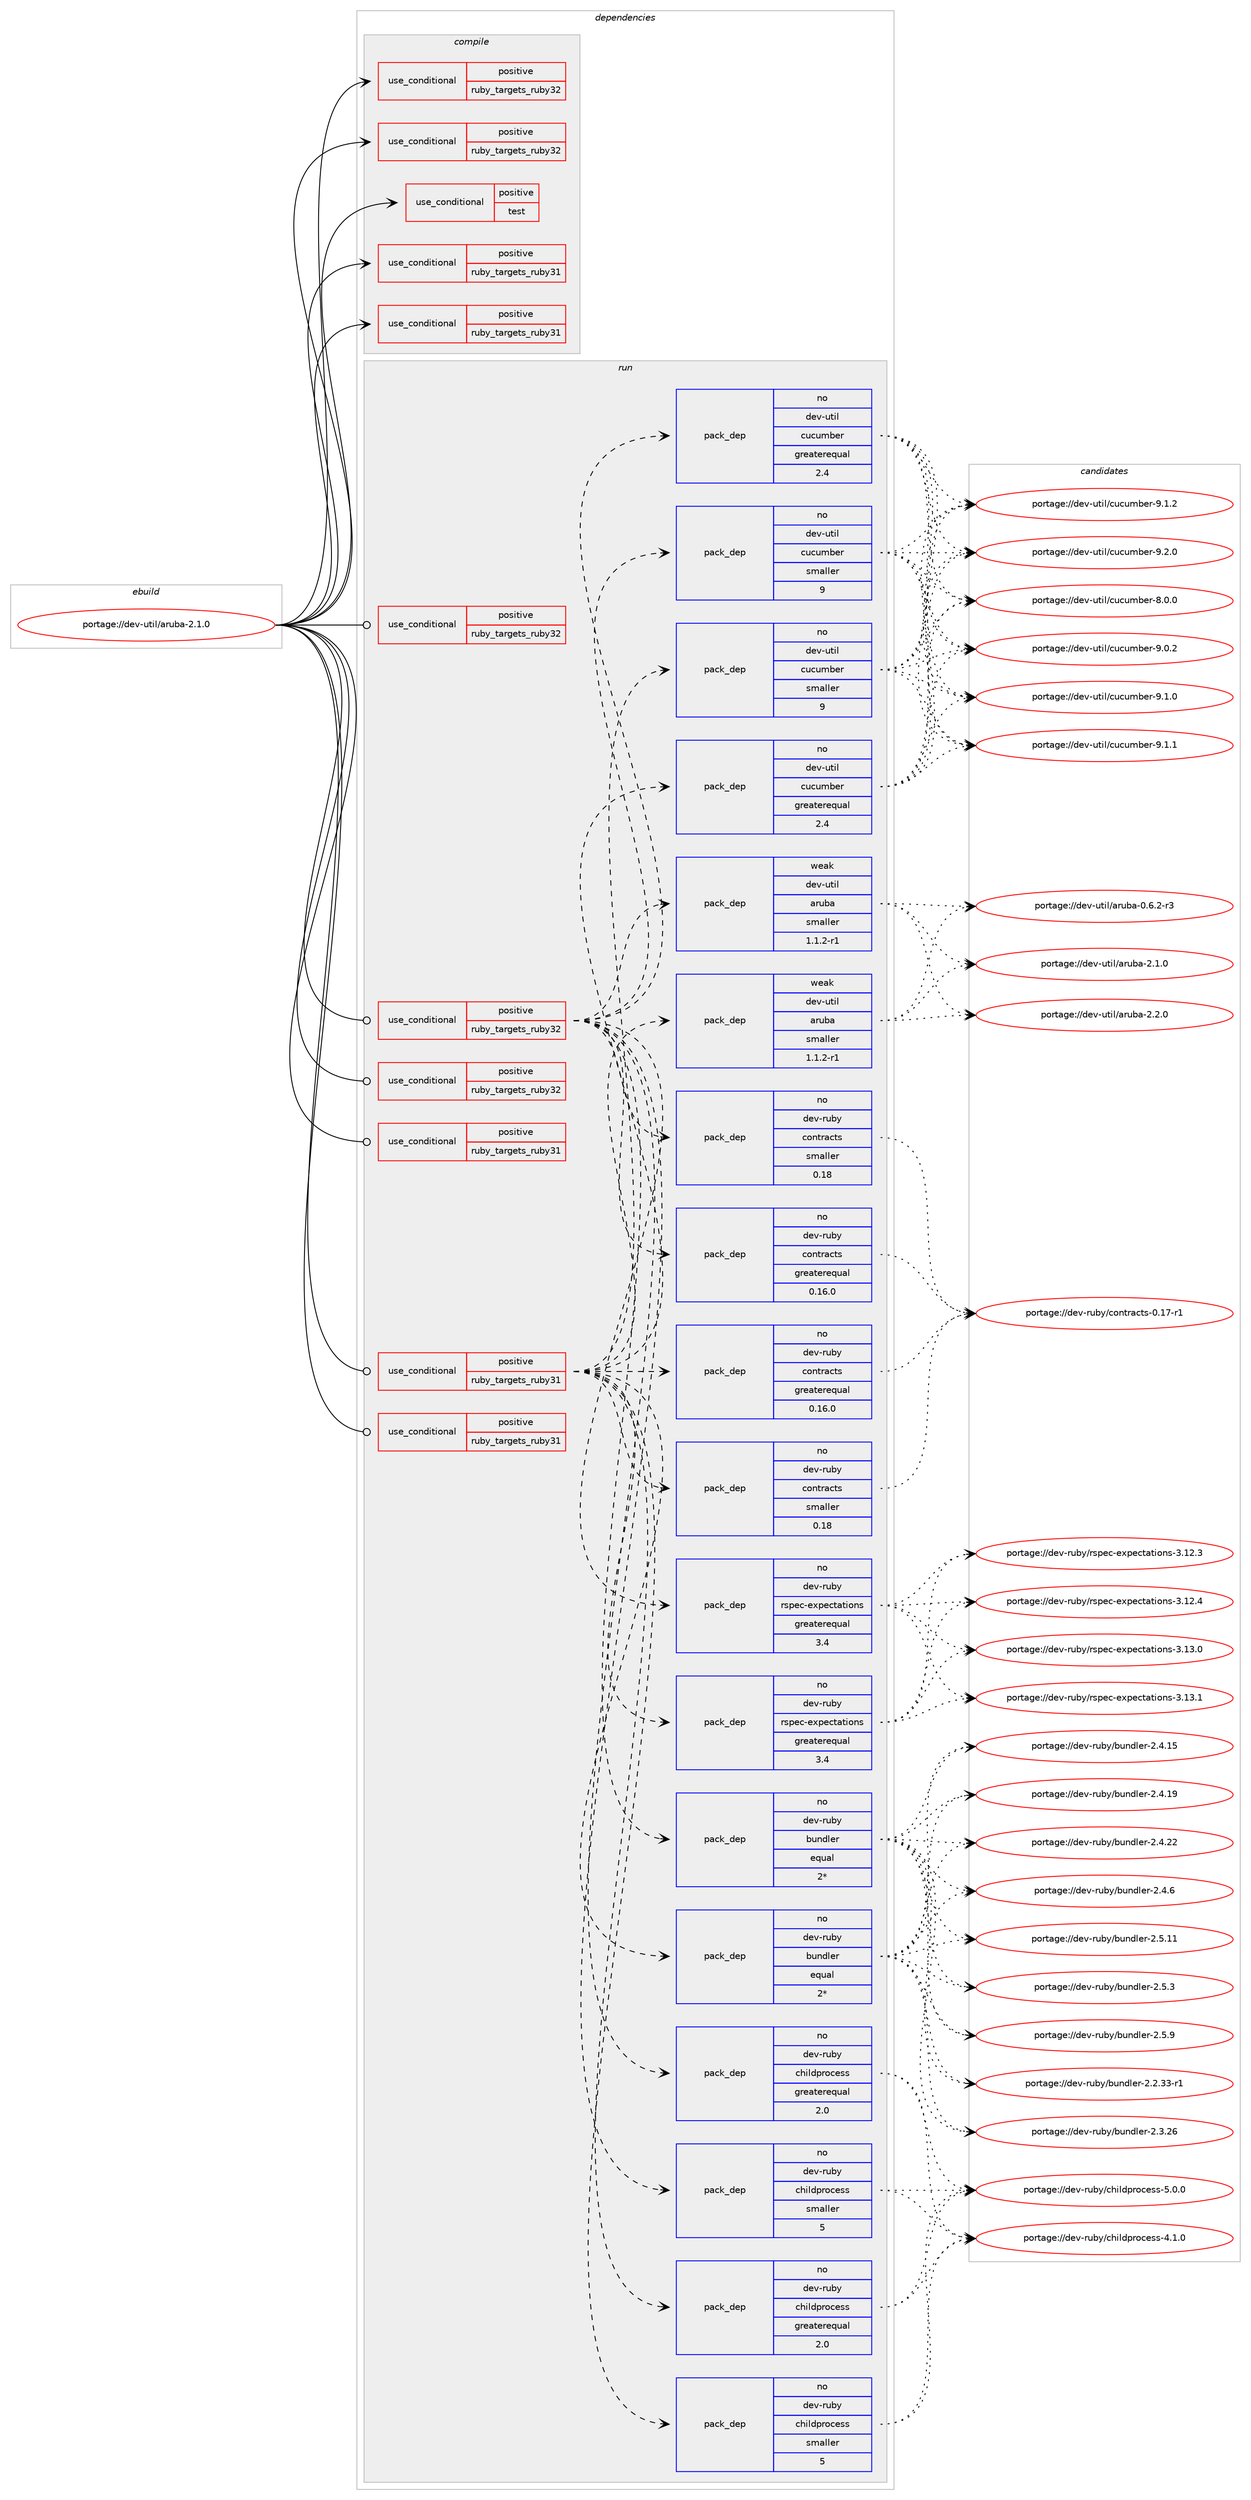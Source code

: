 digraph prolog {

# *************
# Graph options
# *************

newrank=true;
concentrate=true;
compound=true;
graph [rankdir=LR,fontname=Helvetica,fontsize=10,ranksep=1.5];#, ranksep=2.5, nodesep=0.2];
edge  [arrowhead=vee];
node  [fontname=Helvetica,fontsize=10];

# **********
# The ebuild
# **********

subgraph cluster_leftcol {
color=gray;
rank=same;
label=<<i>ebuild</i>>;
id [label="portage://dev-util/aruba-2.1.0", color=red, width=4, href="../dev-util/aruba-2.1.0.svg"];
}

# ****************
# The dependencies
# ****************

subgraph cluster_midcol {
color=gray;
label=<<i>dependencies</i>>;
subgraph cluster_compile {
fillcolor="#eeeeee";
style=filled;
label=<<i>compile</i>>;
subgraph cond57784 {
dependency107863 [label=<<TABLE BORDER="0" CELLBORDER="1" CELLSPACING="0" CELLPADDING="4"><TR><TD ROWSPAN="3" CELLPADDING="10">use_conditional</TD></TR><TR><TD>positive</TD></TR><TR><TD>ruby_targets_ruby31</TD></TR></TABLE>>, shape=none, color=red];
# *** BEGIN UNKNOWN DEPENDENCY TYPE (TODO) ***
# dependency107863 -> package_dependency(portage://dev-util/aruba-2.1.0,install,no,dev-lang,ruby,none,[,,],[slot(3.1)],[])
# *** END UNKNOWN DEPENDENCY TYPE (TODO) ***

}
id:e -> dependency107863:w [weight=20,style="solid",arrowhead="vee"];
subgraph cond57785 {
dependency107864 [label=<<TABLE BORDER="0" CELLBORDER="1" CELLSPACING="0" CELLPADDING="4"><TR><TD ROWSPAN="3" CELLPADDING="10">use_conditional</TD></TR><TR><TD>positive</TD></TR><TR><TD>ruby_targets_ruby31</TD></TR></TABLE>>, shape=none, color=red];
# *** BEGIN UNKNOWN DEPENDENCY TYPE (TODO) ***
# dependency107864 -> package_dependency(portage://dev-util/aruba-2.1.0,install,no,virtual,rubygems,none,[,,],[],[use(enable(ruby_targets_ruby31),negative)])
# *** END UNKNOWN DEPENDENCY TYPE (TODO) ***

}
id:e -> dependency107864:w [weight=20,style="solid",arrowhead="vee"];
subgraph cond57786 {
dependency107865 [label=<<TABLE BORDER="0" CELLBORDER="1" CELLSPACING="0" CELLPADDING="4"><TR><TD ROWSPAN="3" CELLPADDING="10">use_conditional</TD></TR><TR><TD>positive</TD></TR><TR><TD>ruby_targets_ruby32</TD></TR></TABLE>>, shape=none, color=red];
# *** BEGIN UNKNOWN DEPENDENCY TYPE (TODO) ***
# dependency107865 -> package_dependency(portage://dev-util/aruba-2.1.0,install,no,dev-lang,ruby,none,[,,],[slot(3.2)],[])
# *** END UNKNOWN DEPENDENCY TYPE (TODO) ***

}
id:e -> dependency107865:w [weight=20,style="solid",arrowhead="vee"];
subgraph cond57787 {
dependency107866 [label=<<TABLE BORDER="0" CELLBORDER="1" CELLSPACING="0" CELLPADDING="4"><TR><TD ROWSPAN="3" CELLPADDING="10">use_conditional</TD></TR><TR><TD>positive</TD></TR><TR><TD>ruby_targets_ruby32</TD></TR></TABLE>>, shape=none, color=red];
# *** BEGIN UNKNOWN DEPENDENCY TYPE (TODO) ***
# dependency107866 -> package_dependency(portage://dev-util/aruba-2.1.0,install,no,virtual,rubygems,none,[,,],[],[use(enable(ruby_targets_ruby32),negative)])
# *** END UNKNOWN DEPENDENCY TYPE (TODO) ***

}
id:e -> dependency107866:w [weight=20,style="solid",arrowhead="vee"];
subgraph cond57788 {
dependency107867 [label=<<TABLE BORDER="0" CELLBORDER="1" CELLSPACING="0" CELLPADDING="4"><TR><TD ROWSPAN="3" CELLPADDING="10">use_conditional</TD></TR><TR><TD>positive</TD></TR><TR><TD>test</TD></TR></TABLE>>, shape=none, color=red];
# *** BEGIN UNKNOWN DEPENDENCY TYPE (TODO) ***
# dependency107867 -> package_dependency(portage://dev-util/aruba-2.1.0,install,no,app-alternatives,bc,none,[,,],[],[])
# *** END UNKNOWN DEPENDENCY TYPE (TODO) ***

}
id:e -> dependency107867:w [weight=20,style="solid",arrowhead="vee"];
}
subgraph cluster_compileandrun {
fillcolor="#eeeeee";
style=filled;
label=<<i>compile and run</i>>;
}
subgraph cluster_run {
fillcolor="#eeeeee";
style=filled;
label=<<i>run</i>>;
subgraph cond57789 {
dependency107868 [label=<<TABLE BORDER="0" CELLBORDER="1" CELLSPACING="0" CELLPADDING="4"><TR><TD ROWSPAN="3" CELLPADDING="10">use_conditional</TD></TR><TR><TD>positive</TD></TR><TR><TD>ruby_targets_ruby31</TD></TR></TABLE>>, shape=none, color=red];
# *** BEGIN UNKNOWN DEPENDENCY TYPE (TODO) ***
# dependency107868 -> package_dependency(portage://dev-util/aruba-2.1.0,run,no,dev-lang,ruby,none,[,,],[slot(3.1)],[])
# *** END UNKNOWN DEPENDENCY TYPE (TODO) ***

}
id:e -> dependency107868:w [weight=20,style="solid",arrowhead="odot"];
subgraph cond57790 {
dependency107869 [label=<<TABLE BORDER="0" CELLBORDER="1" CELLSPACING="0" CELLPADDING="4"><TR><TD ROWSPAN="3" CELLPADDING="10">use_conditional</TD></TR><TR><TD>positive</TD></TR><TR><TD>ruby_targets_ruby31</TD></TR></TABLE>>, shape=none, color=red];
subgraph pack48703 {
dependency107870 [label=<<TABLE BORDER="0" CELLBORDER="1" CELLSPACING="0" CELLPADDING="4" WIDTH="220"><TR><TD ROWSPAN="6" CELLPADDING="30">pack_dep</TD></TR><TR><TD WIDTH="110">no</TD></TR><TR><TD>dev-ruby</TD></TR><TR><TD>bundler</TD></TR><TR><TD>equal</TD></TR><TR><TD>2*</TD></TR></TABLE>>, shape=none, color=blue];
}
dependency107869:e -> dependency107870:w [weight=20,style="dashed",arrowhead="vee"];
subgraph pack48704 {
dependency107871 [label=<<TABLE BORDER="0" CELLBORDER="1" CELLSPACING="0" CELLPADDING="4" WIDTH="220"><TR><TD ROWSPAN="6" CELLPADDING="30">pack_dep</TD></TR><TR><TD WIDTH="110">no</TD></TR><TR><TD>dev-ruby</TD></TR><TR><TD>childprocess</TD></TR><TR><TD>greaterequal</TD></TR><TR><TD>2.0</TD></TR></TABLE>>, shape=none, color=blue];
}
dependency107869:e -> dependency107871:w [weight=20,style="dashed",arrowhead="vee"];
subgraph pack48705 {
dependency107872 [label=<<TABLE BORDER="0" CELLBORDER="1" CELLSPACING="0" CELLPADDING="4" WIDTH="220"><TR><TD ROWSPAN="6" CELLPADDING="30">pack_dep</TD></TR><TR><TD WIDTH="110">no</TD></TR><TR><TD>dev-ruby</TD></TR><TR><TD>childprocess</TD></TR><TR><TD>smaller</TD></TR><TR><TD>5</TD></TR></TABLE>>, shape=none, color=blue];
}
dependency107869:e -> dependency107872:w [weight=20,style="dashed",arrowhead="vee"];
subgraph pack48706 {
dependency107873 [label=<<TABLE BORDER="0" CELLBORDER="1" CELLSPACING="0" CELLPADDING="4" WIDTH="220"><TR><TD ROWSPAN="6" CELLPADDING="30">pack_dep</TD></TR><TR><TD WIDTH="110">no</TD></TR><TR><TD>dev-ruby</TD></TR><TR><TD>contracts</TD></TR><TR><TD>greaterequal</TD></TR><TR><TD>0.16.0</TD></TR></TABLE>>, shape=none, color=blue];
}
dependency107869:e -> dependency107873:w [weight=20,style="dashed",arrowhead="vee"];
subgraph pack48707 {
dependency107874 [label=<<TABLE BORDER="0" CELLBORDER="1" CELLSPACING="0" CELLPADDING="4" WIDTH="220"><TR><TD ROWSPAN="6" CELLPADDING="30">pack_dep</TD></TR><TR><TD WIDTH="110">no</TD></TR><TR><TD>dev-ruby</TD></TR><TR><TD>contracts</TD></TR><TR><TD>smaller</TD></TR><TR><TD>0.18</TD></TR></TABLE>>, shape=none, color=blue];
}
dependency107869:e -> dependency107874:w [weight=20,style="dashed",arrowhead="vee"];
subgraph pack48708 {
dependency107875 [label=<<TABLE BORDER="0" CELLBORDER="1" CELLSPACING="0" CELLPADDING="4" WIDTH="220"><TR><TD ROWSPAN="6" CELLPADDING="30">pack_dep</TD></TR><TR><TD WIDTH="110">no</TD></TR><TR><TD>dev-ruby</TD></TR><TR><TD>rspec-expectations</TD></TR><TR><TD>greaterequal</TD></TR><TR><TD>3.4</TD></TR></TABLE>>, shape=none, color=blue];
}
dependency107869:e -> dependency107875:w [weight=20,style="dashed",arrowhead="vee"];
# *** BEGIN UNKNOWN DEPENDENCY TYPE (TODO) ***
# dependency107869 -> package_dependency(portage://dev-util/aruba-2.1.0,run,no,dev-ruby,thor,none,[,,],[slot(1)],[use(enable(ruby_targets_ruby31),negative)])
# *** END UNKNOWN DEPENDENCY TYPE (TODO) ***

subgraph pack48709 {
dependency107876 [label=<<TABLE BORDER="0" CELLBORDER="1" CELLSPACING="0" CELLPADDING="4" WIDTH="220"><TR><TD ROWSPAN="6" CELLPADDING="30">pack_dep</TD></TR><TR><TD WIDTH="110">no</TD></TR><TR><TD>dev-util</TD></TR><TR><TD>cucumber</TD></TR><TR><TD>greaterequal</TD></TR><TR><TD>2.4</TD></TR></TABLE>>, shape=none, color=blue];
}
dependency107869:e -> dependency107876:w [weight=20,style="dashed",arrowhead="vee"];
subgraph pack48710 {
dependency107877 [label=<<TABLE BORDER="0" CELLBORDER="1" CELLSPACING="0" CELLPADDING="4" WIDTH="220"><TR><TD ROWSPAN="6" CELLPADDING="30">pack_dep</TD></TR><TR><TD WIDTH="110">no</TD></TR><TR><TD>dev-util</TD></TR><TR><TD>cucumber</TD></TR><TR><TD>smaller</TD></TR><TR><TD>9</TD></TR></TABLE>>, shape=none, color=blue];
}
dependency107869:e -> dependency107877:w [weight=20,style="dashed",arrowhead="vee"];
subgraph pack48711 {
dependency107878 [label=<<TABLE BORDER="0" CELLBORDER="1" CELLSPACING="0" CELLPADDING="4" WIDTH="220"><TR><TD ROWSPAN="6" CELLPADDING="30">pack_dep</TD></TR><TR><TD WIDTH="110">weak</TD></TR><TR><TD>dev-util</TD></TR><TR><TD>aruba</TD></TR><TR><TD>smaller</TD></TR><TR><TD>1.1.2-r1</TD></TR></TABLE>>, shape=none, color=blue];
}
dependency107869:e -> dependency107878:w [weight=20,style="dashed",arrowhead="vee"];
}
id:e -> dependency107869:w [weight=20,style="solid",arrowhead="odot"];
subgraph cond57791 {
dependency107879 [label=<<TABLE BORDER="0" CELLBORDER="1" CELLSPACING="0" CELLPADDING="4"><TR><TD ROWSPAN="3" CELLPADDING="10">use_conditional</TD></TR><TR><TD>positive</TD></TR><TR><TD>ruby_targets_ruby31</TD></TR></TABLE>>, shape=none, color=red];
# *** BEGIN UNKNOWN DEPENDENCY TYPE (TODO) ***
# dependency107879 -> package_dependency(portage://dev-util/aruba-2.1.0,run,no,virtual,rubygems,none,[,,],[],[use(enable(ruby_targets_ruby31),negative)])
# *** END UNKNOWN DEPENDENCY TYPE (TODO) ***

}
id:e -> dependency107879:w [weight=20,style="solid",arrowhead="odot"];
subgraph cond57792 {
dependency107880 [label=<<TABLE BORDER="0" CELLBORDER="1" CELLSPACING="0" CELLPADDING="4"><TR><TD ROWSPAN="3" CELLPADDING="10">use_conditional</TD></TR><TR><TD>positive</TD></TR><TR><TD>ruby_targets_ruby32</TD></TR></TABLE>>, shape=none, color=red];
# *** BEGIN UNKNOWN DEPENDENCY TYPE (TODO) ***
# dependency107880 -> package_dependency(portage://dev-util/aruba-2.1.0,run,no,dev-lang,ruby,none,[,,],[slot(3.2)],[])
# *** END UNKNOWN DEPENDENCY TYPE (TODO) ***

}
id:e -> dependency107880:w [weight=20,style="solid",arrowhead="odot"];
subgraph cond57793 {
dependency107881 [label=<<TABLE BORDER="0" CELLBORDER="1" CELLSPACING="0" CELLPADDING="4"><TR><TD ROWSPAN="3" CELLPADDING="10">use_conditional</TD></TR><TR><TD>positive</TD></TR><TR><TD>ruby_targets_ruby32</TD></TR></TABLE>>, shape=none, color=red];
subgraph pack48712 {
dependency107882 [label=<<TABLE BORDER="0" CELLBORDER="1" CELLSPACING="0" CELLPADDING="4" WIDTH="220"><TR><TD ROWSPAN="6" CELLPADDING="30">pack_dep</TD></TR><TR><TD WIDTH="110">no</TD></TR><TR><TD>dev-ruby</TD></TR><TR><TD>bundler</TD></TR><TR><TD>equal</TD></TR><TR><TD>2*</TD></TR></TABLE>>, shape=none, color=blue];
}
dependency107881:e -> dependency107882:w [weight=20,style="dashed",arrowhead="vee"];
subgraph pack48713 {
dependency107883 [label=<<TABLE BORDER="0" CELLBORDER="1" CELLSPACING="0" CELLPADDING="4" WIDTH="220"><TR><TD ROWSPAN="6" CELLPADDING="30">pack_dep</TD></TR><TR><TD WIDTH="110">no</TD></TR><TR><TD>dev-ruby</TD></TR><TR><TD>childprocess</TD></TR><TR><TD>greaterequal</TD></TR><TR><TD>2.0</TD></TR></TABLE>>, shape=none, color=blue];
}
dependency107881:e -> dependency107883:w [weight=20,style="dashed",arrowhead="vee"];
subgraph pack48714 {
dependency107884 [label=<<TABLE BORDER="0" CELLBORDER="1" CELLSPACING="0" CELLPADDING="4" WIDTH="220"><TR><TD ROWSPAN="6" CELLPADDING="30">pack_dep</TD></TR><TR><TD WIDTH="110">no</TD></TR><TR><TD>dev-ruby</TD></TR><TR><TD>childprocess</TD></TR><TR><TD>smaller</TD></TR><TR><TD>5</TD></TR></TABLE>>, shape=none, color=blue];
}
dependency107881:e -> dependency107884:w [weight=20,style="dashed",arrowhead="vee"];
subgraph pack48715 {
dependency107885 [label=<<TABLE BORDER="0" CELLBORDER="1" CELLSPACING="0" CELLPADDING="4" WIDTH="220"><TR><TD ROWSPAN="6" CELLPADDING="30">pack_dep</TD></TR><TR><TD WIDTH="110">no</TD></TR><TR><TD>dev-ruby</TD></TR><TR><TD>contracts</TD></TR><TR><TD>greaterequal</TD></TR><TR><TD>0.16.0</TD></TR></TABLE>>, shape=none, color=blue];
}
dependency107881:e -> dependency107885:w [weight=20,style="dashed",arrowhead="vee"];
subgraph pack48716 {
dependency107886 [label=<<TABLE BORDER="0" CELLBORDER="1" CELLSPACING="0" CELLPADDING="4" WIDTH="220"><TR><TD ROWSPAN="6" CELLPADDING="30">pack_dep</TD></TR><TR><TD WIDTH="110">no</TD></TR><TR><TD>dev-ruby</TD></TR><TR><TD>contracts</TD></TR><TR><TD>smaller</TD></TR><TR><TD>0.18</TD></TR></TABLE>>, shape=none, color=blue];
}
dependency107881:e -> dependency107886:w [weight=20,style="dashed",arrowhead="vee"];
subgraph pack48717 {
dependency107887 [label=<<TABLE BORDER="0" CELLBORDER="1" CELLSPACING="0" CELLPADDING="4" WIDTH="220"><TR><TD ROWSPAN="6" CELLPADDING="30">pack_dep</TD></TR><TR><TD WIDTH="110">no</TD></TR><TR><TD>dev-ruby</TD></TR><TR><TD>rspec-expectations</TD></TR><TR><TD>greaterequal</TD></TR><TR><TD>3.4</TD></TR></TABLE>>, shape=none, color=blue];
}
dependency107881:e -> dependency107887:w [weight=20,style="dashed",arrowhead="vee"];
# *** BEGIN UNKNOWN DEPENDENCY TYPE (TODO) ***
# dependency107881 -> package_dependency(portage://dev-util/aruba-2.1.0,run,no,dev-ruby,thor,none,[,,],[slot(1)],[use(enable(ruby_targets_ruby32),negative)])
# *** END UNKNOWN DEPENDENCY TYPE (TODO) ***

subgraph pack48718 {
dependency107888 [label=<<TABLE BORDER="0" CELLBORDER="1" CELLSPACING="0" CELLPADDING="4" WIDTH="220"><TR><TD ROWSPAN="6" CELLPADDING="30">pack_dep</TD></TR><TR><TD WIDTH="110">no</TD></TR><TR><TD>dev-util</TD></TR><TR><TD>cucumber</TD></TR><TR><TD>greaterequal</TD></TR><TR><TD>2.4</TD></TR></TABLE>>, shape=none, color=blue];
}
dependency107881:e -> dependency107888:w [weight=20,style="dashed",arrowhead="vee"];
subgraph pack48719 {
dependency107889 [label=<<TABLE BORDER="0" CELLBORDER="1" CELLSPACING="0" CELLPADDING="4" WIDTH="220"><TR><TD ROWSPAN="6" CELLPADDING="30">pack_dep</TD></TR><TR><TD WIDTH="110">no</TD></TR><TR><TD>dev-util</TD></TR><TR><TD>cucumber</TD></TR><TR><TD>smaller</TD></TR><TR><TD>9</TD></TR></TABLE>>, shape=none, color=blue];
}
dependency107881:e -> dependency107889:w [weight=20,style="dashed",arrowhead="vee"];
subgraph pack48720 {
dependency107890 [label=<<TABLE BORDER="0" CELLBORDER="1" CELLSPACING="0" CELLPADDING="4" WIDTH="220"><TR><TD ROWSPAN="6" CELLPADDING="30">pack_dep</TD></TR><TR><TD WIDTH="110">weak</TD></TR><TR><TD>dev-util</TD></TR><TR><TD>aruba</TD></TR><TR><TD>smaller</TD></TR><TR><TD>1.1.2-r1</TD></TR></TABLE>>, shape=none, color=blue];
}
dependency107881:e -> dependency107890:w [weight=20,style="dashed",arrowhead="vee"];
}
id:e -> dependency107881:w [weight=20,style="solid",arrowhead="odot"];
subgraph cond57794 {
dependency107891 [label=<<TABLE BORDER="0" CELLBORDER="1" CELLSPACING="0" CELLPADDING="4"><TR><TD ROWSPAN="3" CELLPADDING="10">use_conditional</TD></TR><TR><TD>positive</TD></TR><TR><TD>ruby_targets_ruby32</TD></TR></TABLE>>, shape=none, color=red];
# *** BEGIN UNKNOWN DEPENDENCY TYPE (TODO) ***
# dependency107891 -> package_dependency(portage://dev-util/aruba-2.1.0,run,no,virtual,rubygems,none,[,,],[],[use(enable(ruby_targets_ruby32),negative)])
# *** END UNKNOWN DEPENDENCY TYPE (TODO) ***

}
id:e -> dependency107891:w [weight=20,style="solid",arrowhead="odot"];
}
}

# **************
# The candidates
# **************

subgraph cluster_choices {
rank=same;
color=gray;
label=<<i>candidates</i>>;

subgraph choice48703 {
color=black;
nodesep=1;
choice10010111845114117981214798117110100108101114455046504651514511449 [label="portage://dev-ruby/bundler-2.2.33-r1", color=red, width=4,href="../dev-ruby/bundler-2.2.33-r1.svg"];
choice1001011184511411798121479811711010010810111445504651465054 [label="portage://dev-ruby/bundler-2.3.26", color=red, width=4,href="../dev-ruby/bundler-2.3.26.svg"];
choice1001011184511411798121479811711010010810111445504652464953 [label="portage://dev-ruby/bundler-2.4.15", color=red, width=4,href="../dev-ruby/bundler-2.4.15.svg"];
choice1001011184511411798121479811711010010810111445504652464957 [label="portage://dev-ruby/bundler-2.4.19", color=red, width=4,href="../dev-ruby/bundler-2.4.19.svg"];
choice1001011184511411798121479811711010010810111445504652465050 [label="portage://dev-ruby/bundler-2.4.22", color=red, width=4,href="../dev-ruby/bundler-2.4.22.svg"];
choice10010111845114117981214798117110100108101114455046524654 [label="portage://dev-ruby/bundler-2.4.6", color=red, width=4,href="../dev-ruby/bundler-2.4.6.svg"];
choice1001011184511411798121479811711010010810111445504653464949 [label="portage://dev-ruby/bundler-2.5.11", color=red, width=4,href="../dev-ruby/bundler-2.5.11.svg"];
choice10010111845114117981214798117110100108101114455046534651 [label="portage://dev-ruby/bundler-2.5.3", color=red, width=4,href="../dev-ruby/bundler-2.5.3.svg"];
choice10010111845114117981214798117110100108101114455046534657 [label="portage://dev-ruby/bundler-2.5.9", color=red, width=4,href="../dev-ruby/bundler-2.5.9.svg"];
dependency107870:e -> choice10010111845114117981214798117110100108101114455046504651514511449:w [style=dotted,weight="100"];
dependency107870:e -> choice1001011184511411798121479811711010010810111445504651465054:w [style=dotted,weight="100"];
dependency107870:e -> choice1001011184511411798121479811711010010810111445504652464953:w [style=dotted,weight="100"];
dependency107870:e -> choice1001011184511411798121479811711010010810111445504652464957:w [style=dotted,weight="100"];
dependency107870:e -> choice1001011184511411798121479811711010010810111445504652465050:w [style=dotted,weight="100"];
dependency107870:e -> choice10010111845114117981214798117110100108101114455046524654:w [style=dotted,weight="100"];
dependency107870:e -> choice1001011184511411798121479811711010010810111445504653464949:w [style=dotted,weight="100"];
dependency107870:e -> choice10010111845114117981214798117110100108101114455046534651:w [style=dotted,weight="100"];
dependency107870:e -> choice10010111845114117981214798117110100108101114455046534657:w [style=dotted,weight="100"];
}
subgraph choice48704 {
color=black;
nodesep=1;
choice1001011184511411798121479910410510810011211411199101115115455246494648 [label="portage://dev-ruby/childprocess-4.1.0", color=red, width=4,href="../dev-ruby/childprocess-4.1.0.svg"];
choice1001011184511411798121479910410510810011211411199101115115455346484648 [label="portage://dev-ruby/childprocess-5.0.0", color=red, width=4,href="../dev-ruby/childprocess-5.0.0.svg"];
dependency107871:e -> choice1001011184511411798121479910410510810011211411199101115115455246494648:w [style=dotted,weight="100"];
dependency107871:e -> choice1001011184511411798121479910410510810011211411199101115115455346484648:w [style=dotted,weight="100"];
}
subgraph choice48705 {
color=black;
nodesep=1;
choice1001011184511411798121479910410510810011211411199101115115455246494648 [label="portage://dev-ruby/childprocess-4.1.0", color=red, width=4,href="../dev-ruby/childprocess-4.1.0.svg"];
choice1001011184511411798121479910410510810011211411199101115115455346484648 [label="portage://dev-ruby/childprocess-5.0.0", color=red, width=4,href="../dev-ruby/childprocess-5.0.0.svg"];
dependency107872:e -> choice1001011184511411798121479910410510810011211411199101115115455246494648:w [style=dotted,weight="100"];
dependency107872:e -> choice1001011184511411798121479910410510810011211411199101115115455346484648:w [style=dotted,weight="100"];
}
subgraph choice48706 {
color=black;
nodesep=1;
choice10010111845114117981214799111110116114979911611545484649554511449 [label="portage://dev-ruby/contracts-0.17-r1", color=red, width=4,href="../dev-ruby/contracts-0.17-r1.svg"];
dependency107873:e -> choice10010111845114117981214799111110116114979911611545484649554511449:w [style=dotted,weight="100"];
}
subgraph choice48707 {
color=black;
nodesep=1;
choice10010111845114117981214799111110116114979911611545484649554511449 [label="portage://dev-ruby/contracts-0.17-r1", color=red, width=4,href="../dev-ruby/contracts-0.17-r1.svg"];
dependency107874:e -> choice10010111845114117981214799111110116114979911611545484649554511449:w [style=dotted,weight="100"];
}
subgraph choice48708 {
color=black;
nodesep=1;
choice1001011184511411798121471141151121019945101120112101991169711610511111011545514649504651 [label="portage://dev-ruby/rspec-expectations-3.12.3", color=red, width=4,href="../dev-ruby/rspec-expectations-3.12.3.svg"];
choice1001011184511411798121471141151121019945101120112101991169711610511111011545514649504652 [label="portage://dev-ruby/rspec-expectations-3.12.4", color=red, width=4,href="../dev-ruby/rspec-expectations-3.12.4.svg"];
choice1001011184511411798121471141151121019945101120112101991169711610511111011545514649514648 [label="portage://dev-ruby/rspec-expectations-3.13.0", color=red, width=4,href="../dev-ruby/rspec-expectations-3.13.0.svg"];
choice1001011184511411798121471141151121019945101120112101991169711610511111011545514649514649 [label="portage://dev-ruby/rspec-expectations-3.13.1", color=red, width=4,href="../dev-ruby/rspec-expectations-3.13.1.svg"];
dependency107875:e -> choice1001011184511411798121471141151121019945101120112101991169711610511111011545514649504651:w [style=dotted,weight="100"];
dependency107875:e -> choice1001011184511411798121471141151121019945101120112101991169711610511111011545514649504652:w [style=dotted,weight="100"];
dependency107875:e -> choice1001011184511411798121471141151121019945101120112101991169711610511111011545514649514648:w [style=dotted,weight="100"];
dependency107875:e -> choice1001011184511411798121471141151121019945101120112101991169711610511111011545514649514649:w [style=dotted,weight="100"];
}
subgraph choice48709 {
color=black;
nodesep=1;
choice1001011184511711610510847991179911710998101114455646484648 [label="portage://dev-util/cucumber-8.0.0", color=red, width=4,href="../dev-util/cucumber-8.0.0.svg"];
choice1001011184511711610510847991179911710998101114455746484650 [label="portage://dev-util/cucumber-9.0.2", color=red, width=4,href="../dev-util/cucumber-9.0.2.svg"];
choice1001011184511711610510847991179911710998101114455746494648 [label="portage://dev-util/cucumber-9.1.0", color=red, width=4,href="../dev-util/cucumber-9.1.0.svg"];
choice1001011184511711610510847991179911710998101114455746494649 [label="portage://dev-util/cucumber-9.1.1", color=red, width=4,href="../dev-util/cucumber-9.1.1.svg"];
choice1001011184511711610510847991179911710998101114455746494650 [label="portage://dev-util/cucumber-9.1.2", color=red, width=4,href="../dev-util/cucumber-9.1.2.svg"];
choice1001011184511711610510847991179911710998101114455746504648 [label="portage://dev-util/cucumber-9.2.0", color=red, width=4,href="../dev-util/cucumber-9.2.0.svg"];
dependency107876:e -> choice1001011184511711610510847991179911710998101114455646484648:w [style=dotted,weight="100"];
dependency107876:e -> choice1001011184511711610510847991179911710998101114455746484650:w [style=dotted,weight="100"];
dependency107876:e -> choice1001011184511711610510847991179911710998101114455746494648:w [style=dotted,weight="100"];
dependency107876:e -> choice1001011184511711610510847991179911710998101114455746494649:w [style=dotted,weight="100"];
dependency107876:e -> choice1001011184511711610510847991179911710998101114455746494650:w [style=dotted,weight="100"];
dependency107876:e -> choice1001011184511711610510847991179911710998101114455746504648:w [style=dotted,weight="100"];
}
subgraph choice48710 {
color=black;
nodesep=1;
choice1001011184511711610510847991179911710998101114455646484648 [label="portage://dev-util/cucumber-8.0.0", color=red, width=4,href="../dev-util/cucumber-8.0.0.svg"];
choice1001011184511711610510847991179911710998101114455746484650 [label="portage://dev-util/cucumber-9.0.2", color=red, width=4,href="../dev-util/cucumber-9.0.2.svg"];
choice1001011184511711610510847991179911710998101114455746494648 [label="portage://dev-util/cucumber-9.1.0", color=red, width=4,href="../dev-util/cucumber-9.1.0.svg"];
choice1001011184511711610510847991179911710998101114455746494649 [label="portage://dev-util/cucumber-9.1.1", color=red, width=4,href="../dev-util/cucumber-9.1.1.svg"];
choice1001011184511711610510847991179911710998101114455746494650 [label="portage://dev-util/cucumber-9.1.2", color=red, width=4,href="../dev-util/cucumber-9.1.2.svg"];
choice1001011184511711610510847991179911710998101114455746504648 [label="portage://dev-util/cucumber-9.2.0", color=red, width=4,href="../dev-util/cucumber-9.2.0.svg"];
dependency107877:e -> choice1001011184511711610510847991179911710998101114455646484648:w [style=dotted,weight="100"];
dependency107877:e -> choice1001011184511711610510847991179911710998101114455746484650:w [style=dotted,weight="100"];
dependency107877:e -> choice1001011184511711610510847991179911710998101114455746494648:w [style=dotted,weight="100"];
dependency107877:e -> choice1001011184511711610510847991179911710998101114455746494649:w [style=dotted,weight="100"];
dependency107877:e -> choice1001011184511711610510847991179911710998101114455746494650:w [style=dotted,weight="100"];
dependency107877:e -> choice1001011184511711610510847991179911710998101114455746504648:w [style=dotted,weight="100"];
}
subgraph choice48711 {
color=black;
nodesep=1;
choice10010111845117116105108479711411798974548465446504511451 [label="portage://dev-util/aruba-0.6.2-r3", color=red, width=4,href="../dev-util/aruba-0.6.2-r3.svg"];
choice1001011184511711610510847971141179897455046494648 [label="portage://dev-util/aruba-2.1.0", color=red, width=4,href="../dev-util/aruba-2.1.0.svg"];
choice1001011184511711610510847971141179897455046504648 [label="portage://dev-util/aruba-2.2.0", color=red, width=4,href="../dev-util/aruba-2.2.0.svg"];
dependency107878:e -> choice10010111845117116105108479711411798974548465446504511451:w [style=dotted,weight="100"];
dependency107878:e -> choice1001011184511711610510847971141179897455046494648:w [style=dotted,weight="100"];
dependency107878:e -> choice1001011184511711610510847971141179897455046504648:w [style=dotted,weight="100"];
}
subgraph choice48712 {
color=black;
nodesep=1;
choice10010111845114117981214798117110100108101114455046504651514511449 [label="portage://dev-ruby/bundler-2.2.33-r1", color=red, width=4,href="../dev-ruby/bundler-2.2.33-r1.svg"];
choice1001011184511411798121479811711010010810111445504651465054 [label="portage://dev-ruby/bundler-2.3.26", color=red, width=4,href="../dev-ruby/bundler-2.3.26.svg"];
choice1001011184511411798121479811711010010810111445504652464953 [label="portage://dev-ruby/bundler-2.4.15", color=red, width=4,href="../dev-ruby/bundler-2.4.15.svg"];
choice1001011184511411798121479811711010010810111445504652464957 [label="portage://dev-ruby/bundler-2.4.19", color=red, width=4,href="../dev-ruby/bundler-2.4.19.svg"];
choice1001011184511411798121479811711010010810111445504652465050 [label="portage://dev-ruby/bundler-2.4.22", color=red, width=4,href="../dev-ruby/bundler-2.4.22.svg"];
choice10010111845114117981214798117110100108101114455046524654 [label="portage://dev-ruby/bundler-2.4.6", color=red, width=4,href="../dev-ruby/bundler-2.4.6.svg"];
choice1001011184511411798121479811711010010810111445504653464949 [label="portage://dev-ruby/bundler-2.5.11", color=red, width=4,href="../dev-ruby/bundler-2.5.11.svg"];
choice10010111845114117981214798117110100108101114455046534651 [label="portage://dev-ruby/bundler-2.5.3", color=red, width=4,href="../dev-ruby/bundler-2.5.3.svg"];
choice10010111845114117981214798117110100108101114455046534657 [label="portage://dev-ruby/bundler-2.5.9", color=red, width=4,href="../dev-ruby/bundler-2.5.9.svg"];
dependency107882:e -> choice10010111845114117981214798117110100108101114455046504651514511449:w [style=dotted,weight="100"];
dependency107882:e -> choice1001011184511411798121479811711010010810111445504651465054:w [style=dotted,weight="100"];
dependency107882:e -> choice1001011184511411798121479811711010010810111445504652464953:w [style=dotted,weight="100"];
dependency107882:e -> choice1001011184511411798121479811711010010810111445504652464957:w [style=dotted,weight="100"];
dependency107882:e -> choice1001011184511411798121479811711010010810111445504652465050:w [style=dotted,weight="100"];
dependency107882:e -> choice10010111845114117981214798117110100108101114455046524654:w [style=dotted,weight="100"];
dependency107882:e -> choice1001011184511411798121479811711010010810111445504653464949:w [style=dotted,weight="100"];
dependency107882:e -> choice10010111845114117981214798117110100108101114455046534651:w [style=dotted,weight="100"];
dependency107882:e -> choice10010111845114117981214798117110100108101114455046534657:w [style=dotted,weight="100"];
}
subgraph choice48713 {
color=black;
nodesep=1;
choice1001011184511411798121479910410510810011211411199101115115455246494648 [label="portage://dev-ruby/childprocess-4.1.0", color=red, width=4,href="../dev-ruby/childprocess-4.1.0.svg"];
choice1001011184511411798121479910410510810011211411199101115115455346484648 [label="portage://dev-ruby/childprocess-5.0.0", color=red, width=4,href="../dev-ruby/childprocess-5.0.0.svg"];
dependency107883:e -> choice1001011184511411798121479910410510810011211411199101115115455246494648:w [style=dotted,weight="100"];
dependency107883:e -> choice1001011184511411798121479910410510810011211411199101115115455346484648:w [style=dotted,weight="100"];
}
subgraph choice48714 {
color=black;
nodesep=1;
choice1001011184511411798121479910410510810011211411199101115115455246494648 [label="portage://dev-ruby/childprocess-4.1.0", color=red, width=4,href="../dev-ruby/childprocess-4.1.0.svg"];
choice1001011184511411798121479910410510810011211411199101115115455346484648 [label="portage://dev-ruby/childprocess-5.0.0", color=red, width=4,href="../dev-ruby/childprocess-5.0.0.svg"];
dependency107884:e -> choice1001011184511411798121479910410510810011211411199101115115455246494648:w [style=dotted,weight="100"];
dependency107884:e -> choice1001011184511411798121479910410510810011211411199101115115455346484648:w [style=dotted,weight="100"];
}
subgraph choice48715 {
color=black;
nodesep=1;
choice10010111845114117981214799111110116114979911611545484649554511449 [label="portage://dev-ruby/contracts-0.17-r1", color=red, width=4,href="../dev-ruby/contracts-0.17-r1.svg"];
dependency107885:e -> choice10010111845114117981214799111110116114979911611545484649554511449:w [style=dotted,weight="100"];
}
subgraph choice48716 {
color=black;
nodesep=1;
choice10010111845114117981214799111110116114979911611545484649554511449 [label="portage://dev-ruby/contracts-0.17-r1", color=red, width=4,href="../dev-ruby/contracts-0.17-r1.svg"];
dependency107886:e -> choice10010111845114117981214799111110116114979911611545484649554511449:w [style=dotted,weight="100"];
}
subgraph choice48717 {
color=black;
nodesep=1;
choice1001011184511411798121471141151121019945101120112101991169711610511111011545514649504651 [label="portage://dev-ruby/rspec-expectations-3.12.3", color=red, width=4,href="../dev-ruby/rspec-expectations-3.12.3.svg"];
choice1001011184511411798121471141151121019945101120112101991169711610511111011545514649504652 [label="portage://dev-ruby/rspec-expectations-3.12.4", color=red, width=4,href="../dev-ruby/rspec-expectations-3.12.4.svg"];
choice1001011184511411798121471141151121019945101120112101991169711610511111011545514649514648 [label="portage://dev-ruby/rspec-expectations-3.13.0", color=red, width=4,href="../dev-ruby/rspec-expectations-3.13.0.svg"];
choice1001011184511411798121471141151121019945101120112101991169711610511111011545514649514649 [label="portage://dev-ruby/rspec-expectations-3.13.1", color=red, width=4,href="../dev-ruby/rspec-expectations-3.13.1.svg"];
dependency107887:e -> choice1001011184511411798121471141151121019945101120112101991169711610511111011545514649504651:w [style=dotted,weight="100"];
dependency107887:e -> choice1001011184511411798121471141151121019945101120112101991169711610511111011545514649504652:w [style=dotted,weight="100"];
dependency107887:e -> choice1001011184511411798121471141151121019945101120112101991169711610511111011545514649514648:w [style=dotted,weight="100"];
dependency107887:e -> choice1001011184511411798121471141151121019945101120112101991169711610511111011545514649514649:w [style=dotted,weight="100"];
}
subgraph choice48718 {
color=black;
nodesep=1;
choice1001011184511711610510847991179911710998101114455646484648 [label="portage://dev-util/cucumber-8.0.0", color=red, width=4,href="../dev-util/cucumber-8.0.0.svg"];
choice1001011184511711610510847991179911710998101114455746484650 [label="portage://dev-util/cucumber-9.0.2", color=red, width=4,href="../dev-util/cucumber-9.0.2.svg"];
choice1001011184511711610510847991179911710998101114455746494648 [label="portage://dev-util/cucumber-9.1.0", color=red, width=4,href="../dev-util/cucumber-9.1.0.svg"];
choice1001011184511711610510847991179911710998101114455746494649 [label="portage://dev-util/cucumber-9.1.1", color=red, width=4,href="../dev-util/cucumber-9.1.1.svg"];
choice1001011184511711610510847991179911710998101114455746494650 [label="portage://dev-util/cucumber-9.1.2", color=red, width=4,href="../dev-util/cucumber-9.1.2.svg"];
choice1001011184511711610510847991179911710998101114455746504648 [label="portage://dev-util/cucumber-9.2.0", color=red, width=4,href="../dev-util/cucumber-9.2.0.svg"];
dependency107888:e -> choice1001011184511711610510847991179911710998101114455646484648:w [style=dotted,weight="100"];
dependency107888:e -> choice1001011184511711610510847991179911710998101114455746484650:w [style=dotted,weight="100"];
dependency107888:e -> choice1001011184511711610510847991179911710998101114455746494648:w [style=dotted,weight="100"];
dependency107888:e -> choice1001011184511711610510847991179911710998101114455746494649:w [style=dotted,weight="100"];
dependency107888:e -> choice1001011184511711610510847991179911710998101114455746494650:w [style=dotted,weight="100"];
dependency107888:e -> choice1001011184511711610510847991179911710998101114455746504648:w [style=dotted,weight="100"];
}
subgraph choice48719 {
color=black;
nodesep=1;
choice1001011184511711610510847991179911710998101114455646484648 [label="portage://dev-util/cucumber-8.0.0", color=red, width=4,href="../dev-util/cucumber-8.0.0.svg"];
choice1001011184511711610510847991179911710998101114455746484650 [label="portage://dev-util/cucumber-9.0.2", color=red, width=4,href="../dev-util/cucumber-9.0.2.svg"];
choice1001011184511711610510847991179911710998101114455746494648 [label="portage://dev-util/cucumber-9.1.0", color=red, width=4,href="../dev-util/cucumber-9.1.0.svg"];
choice1001011184511711610510847991179911710998101114455746494649 [label="portage://dev-util/cucumber-9.1.1", color=red, width=4,href="../dev-util/cucumber-9.1.1.svg"];
choice1001011184511711610510847991179911710998101114455746494650 [label="portage://dev-util/cucumber-9.1.2", color=red, width=4,href="../dev-util/cucumber-9.1.2.svg"];
choice1001011184511711610510847991179911710998101114455746504648 [label="portage://dev-util/cucumber-9.2.0", color=red, width=4,href="../dev-util/cucumber-9.2.0.svg"];
dependency107889:e -> choice1001011184511711610510847991179911710998101114455646484648:w [style=dotted,weight="100"];
dependency107889:e -> choice1001011184511711610510847991179911710998101114455746484650:w [style=dotted,weight="100"];
dependency107889:e -> choice1001011184511711610510847991179911710998101114455746494648:w [style=dotted,weight="100"];
dependency107889:e -> choice1001011184511711610510847991179911710998101114455746494649:w [style=dotted,weight="100"];
dependency107889:e -> choice1001011184511711610510847991179911710998101114455746494650:w [style=dotted,weight="100"];
dependency107889:e -> choice1001011184511711610510847991179911710998101114455746504648:w [style=dotted,weight="100"];
}
subgraph choice48720 {
color=black;
nodesep=1;
choice10010111845117116105108479711411798974548465446504511451 [label="portage://dev-util/aruba-0.6.2-r3", color=red, width=4,href="../dev-util/aruba-0.6.2-r3.svg"];
choice1001011184511711610510847971141179897455046494648 [label="portage://dev-util/aruba-2.1.0", color=red, width=4,href="../dev-util/aruba-2.1.0.svg"];
choice1001011184511711610510847971141179897455046504648 [label="portage://dev-util/aruba-2.2.0", color=red, width=4,href="../dev-util/aruba-2.2.0.svg"];
dependency107890:e -> choice10010111845117116105108479711411798974548465446504511451:w [style=dotted,weight="100"];
dependency107890:e -> choice1001011184511711610510847971141179897455046494648:w [style=dotted,weight="100"];
dependency107890:e -> choice1001011184511711610510847971141179897455046504648:w [style=dotted,weight="100"];
}
}

}
